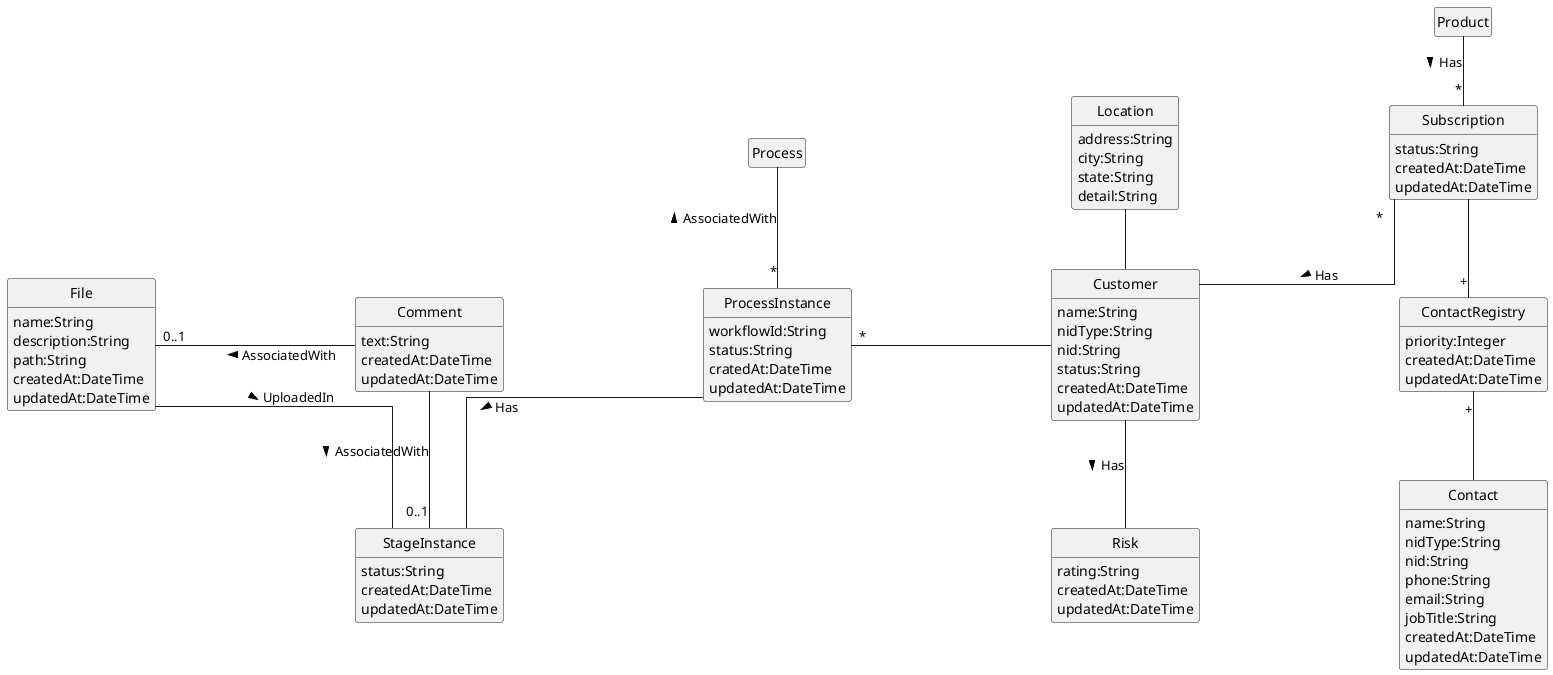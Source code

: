 @startuml Domain

hide circle
hide empty members
skinparam linetype ortho
skinparam nodesep 200

class Customer {
  name:String
  nidType:String
  nid:String
  status:String
  createdAt:DateTime
  updatedAt:DateTime
}

class Risk {
  rating:String
  createdAt:DateTime
  updatedAt:DateTime
}

class Location {
    address:String
    city:String
    state:String
    detail:String
}

class Subscription {
    status:String
    createdAt:DateTime
    updatedAt:DateTime
}

class Contact {
  name:String
  nidType:String
  nid:String
  phone:String
  email:String
  jobTitle:String
  createdAt:DateTime
  updatedAt:DateTime
}

class ContactRegistry {
  priority:Integer
  createdAt:DateTime
  updatedAt:DateTime
}

class ProcessInstance {
  workflowId:String
  status:String
  cratedAt:DateTime
  updatedAt:DateTime
}

class StageInstance {
  status:String
  createdAt:DateTime
  updatedAt:DateTime
}

class Comment {
  text:String
  createdAt:DateTime
  updatedAt:DateTime
}

class File {
  name:String
  description:String
  path:String
  createdAt:DateTime
  updatedAt:DateTime
}

Product -- "*" Subscription:Has >

Customer -u- Location
Customer -l- "*" ProcessInstance
Customer -- Risk:Has >

ProcessInstance -- StageInstance:Has >

Comment -- "0..1" StageInstance:AssociatedWith >
Comment -l- "0..1" File:AssociatedWith >

StageInstance -- File:UploadedIn <

Subscription -- "+" ContactRegistry
Subscription "*" -- Customer:Has >

ContactRegistry "+" -- Contact

Process -- "*" ProcessInstance:AssociatedWith <

@enduml